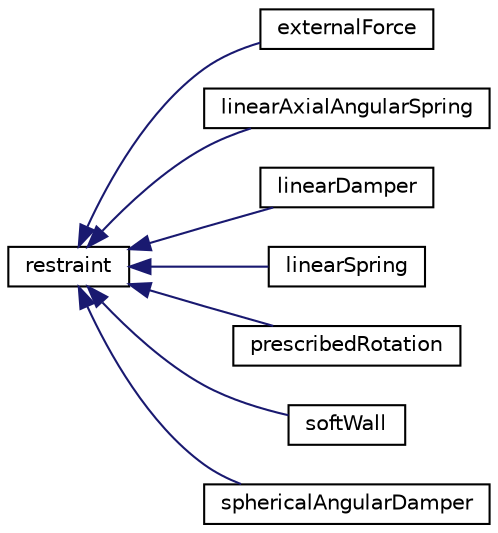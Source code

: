 digraph "Graphical Class Hierarchy"
{
  bgcolor="transparent";
  edge [fontname="Helvetica",fontsize="10",labelfontname="Helvetica",labelfontsize="10"];
  node [fontname="Helvetica",fontsize="10",shape=record];
  rankdir="LR";
  Node1 [label="restraint",height=0.2,width=0.4,color="black",URL="$classFoam_1_1RBD_1_1restraint.html",tooltip="Base class for defining restraints for rigid-body dynamics. "];
  Node1 -> Node2 [dir="back",color="midnightblue",fontsize="10",style="solid",fontname="Helvetica"];
  Node2 [label="externalForce",height=0.2,width=0.4,color="black",URL="$classFoam_1_1RBD_1_1restraints_1_1externalForce.html",tooltip="Time-dependent external force restraint using Function1. "];
  Node1 -> Node3 [dir="back",color="midnightblue",fontsize="10",style="solid",fontname="Helvetica"];
  Node3 [label="linearAxialAngularSpring",height=0.2,width=0.4,color="black",URL="$classFoam_1_1RBD_1_1restraints_1_1linearAxialAngularSpring.html",tooltip="Linear axial angular spring restraint. "];
  Node1 -> Node4 [dir="back",color="midnightblue",fontsize="10",style="solid",fontname="Helvetica"];
  Node4 [label="linearDamper",height=0.2,width=0.4,color="black",URL="$classFoam_1_1RBD_1_1restraints_1_1linearDamper.html",tooltip="Linear damper restraint. Operates in the local frame of the body. "];
  Node1 -> Node5 [dir="back",color="midnightblue",fontsize="10",style="solid",fontname="Helvetica"];
  Node5 [label="linearSpring",height=0.2,width=0.4,color="black",URL="$classFoam_1_1RBD_1_1restraints_1_1linearSpring.html",tooltip="Linear spring restraint. "];
  Node1 -> Node6 [dir="back",color="midnightblue",fontsize="10",style="solid",fontname="Helvetica"];
  Node6 [label="prescribedRotation",height=0.2,width=0.4,color="black",URL="$classFoam_1_1RBD_1_1restraints_1_1prescribedRotation.html",tooltip="Restraint setting angular velocity of the rigid body. Developed from the linear axial angular spring ..."];
  Node1 -> Node7 [dir="back",color="midnightblue",fontsize="10",style="solid",fontname="Helvetica"];
  Node7 [label="softWall",height=0.2,width=0.4,color="black",URL="$classFoam_1_1RBD_1_1restraints_1_1softWall.html",tooltip="Soft wall is a Damper-Linear spring restraint. Acts as a &quot;soft&quot; wall when the distance between &#39;anc..."];
  Node1 -> Node8 [dir="back",color="midnightblue",fontsize="10",style="solid",fontname="Helvetica"];
  Node8 [label="sphericalAngularDamper",height=0.2,width=0.4,color="black",URL="$classFoam_1_1RBD_1_1restraints_1_1sphericalAngularDamper.html",tooltip="Spherical angular damper restraint. Operates in the local frame of the body. "];
}
